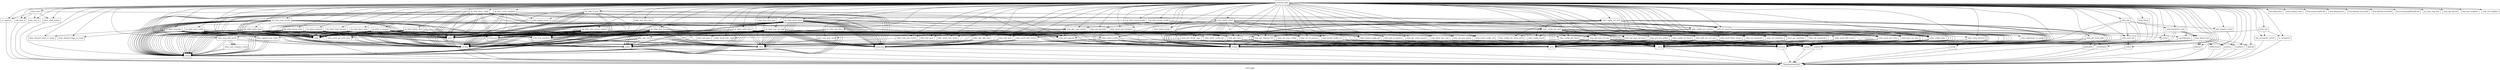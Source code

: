 digraph "Call graph" {
	label="Call graph";

	Node0x805649310 [shape=record,label="{external node}"];
	Node0x805649310 -> Node0x8056493a0;
	Node0x805649310 -> Node0x805649640;
	Node0x805649310 -> Node0x8056497c0;
	Node0x805649310 -> Node0x805649820;
	Node0x805649310 -> Node0x805649880;
	Node0x805649310 -> Node0x8056498e0;
	Node0x805649310 -> Node0x805649a60;
	Node0x805649310 -> Node0x805649940;
	Node0x805649310 -> Node0x8056499a0;
	Node0x805649310 -> Node0x8053341e0;
	Node0x805649310 -> Node0x805649a00;
	Node0x805649310 -> Node0x805334240;
	Node0x805649310 -> Node0x8053342a0;
	Node0x805649310 -> Node0x8053343c0;
	Node0x805649310 -> Node0x805334300;
	Node0x805649310 -> Node0x8056495e0;
	Node0x805649310 -> Node0x805334360;
	Node0x805649310 -> Node0x8056496a0;
	Node0x805649310 -> Node0x805649700;
	Node0x805649310 -> Node0x8056494c0;
	Node0x805649310 -> Node0x805649520;
	Node0x805649310 -> Node0x805649580;
	Node0x805649310 -> Node0x805334420;
	Node0x805649310 -> Node0x8053346c0;
	Node0x805649310 -> Node0x805334720;
	Node0x805649310 -> Node0x805334480;
	Node0x805649310 -> Node0x805334780;
	Node0x805649310 -> Node0x8053344e0;
	Node0x805649310 -> Node0x8053347e0;
	Node0x805649310 -> Node0x805334600;
	Node0x805649310 -> Node0x805334660;
	Node0x805649310 -> Node0x805334840;
	Node0x805649310 -> Node0x8053348a0;
	Node0x805649310 -> Node0x805334960;
	Node0x805649310 -> Node0x805334a20;
	Node0x805649310 -> Node0x805334b40;
	Node0x805649310 -> Node0x805334c60;
	Node0x805649310 -> Node0x805334cc0;
	Node0x805649310 -> Node0x805334d80;
	Node0x805649310 -> Node0x805334e40;
	Node0x805649310 -> Node0x805334ea0;
	Node0x805649310 -> Node0x805334f00;
	Node0x805649310 -> Node0x805335020;
	Node0x805649310 -> Node0x805335080;
	Node0x805649310 -> Node0x8053351a0;
	Node0x805649310 -> Node0x8053352c0;
	Node0x805649310 -> Node0x805335380;
	Node0x805649310 -> Node0x8053355c0;
	Node0x805649310 -> Node0x805335620;
	Node0x805649310 -> Node0x805335740;
	Node0x805649310 -> Node0x8053357a0;
	Node0x805649310 -> Node0x805335800;
	Node0x805649310 -> Node0x8053358c0;
	Node0x805649310 -> Node0x805335920;
	Node0x805649310 -> Node0x805335980;
	Node0x805649310 -> Node0x8053359e0;
	Node0x805649310 -> Node0x805335a40;
	Node0x805649310 -> Node0x805335aa0;
	Node0x805649310 -> Node0x805335b00;
	Node0x805649310 -> Node0x805335bc0;
	Node0x805649310 -> Node0x805335c20;
	Node0x805649310 -> Node0x805335c80;
	Node0x805649310 -> Node0x805335ce0;
	Node0x805649310 -> Node0x805335d40;
	Node0x805649310 -> Node0x805335da0;
	Node0x805649310 -> Node0x805649460;
	Node0x805649310 -> Node0x805335e00;
	Node0x805649310 -> Node0x805649400;
	Node0x805649310 -> Node0x805335ec0;
	Node0x805649310 -> Node0x805335f20;
	Node0x805649310 -> Node0x805335f80;
	Node0x805649310 -> Node0x805335fe0;
	Node0x805649310 -> Node0x805336040;
	Node0x805649310 -> Node0x805649ac0;
	Node0x805649310 -> Node0x8053360a0;
	Node0x805649310 -> Node0x805649b80;
	Node0x805649310 -> Node0x805649be0;
	Node0x805649310 -> Node0x805336100;
	Node0x805649310 -> Node0x805336160;
	Node0x805649310 -> Node0x8053361c0;
	Node0x805649310 -> Node0x805336220;
	Node0x805649310 -> Node0x805336280;
	Node0x805649310 -> Node0x805649c40;
	Node0x805649310 -> Node0x805334c00;
	Node0x805649310 -> Node0x805334ba0;
	Node0x805649310 -> Node0x805649d60;
	Node0x805649310 -> Node0x8053362e0;
	Node0x805649310 -> Node0x805649dc0;
	Node0x805649310 -> Node0x805649e20;
	Node0x805649310 -> Node0x805334d20;
	Node0x805649310 -> Node0x805334540;
	Node0x805649310 -> Node0x8053345a0;
	Node0x805649310 -> Node0x805335560;
	Node0x805649310 -> Node0x805335440;
	Node0x805649310 -> Node0x805649ca0;
	Node0x805649310 -> Node0x805334900;
	Node0x805649310 -> Node0x805334de0;
	Node0x805649310 -> Node0x805649e80;
	Node0x805649310 -> Node0x805649d00;
	Node0x805649310 -> Node0x805649ee0;
	Node0x805649310 -> Node0x805334f60;
	Node0x805649310 -> Node0x805649f40;
	Node0x805649310 -> Node0x805334fc0;
	Node0x805649310 -> Node0x8053364c0;
	Node0x805649310 -> Node0x805336520;
	Node0x805649310 -> Node0x805649fa0;
	Node0x805649310 -> Node0x8053350e0;
	Node0x805649310 -> Node0x805335140;
	Node0x805649310 -> Node0x805334000;
	Node0x805649310 -> Node0x805335200;
	Node0x805649310 -> Node0x805335260;
	Node0x805649310 -> Node0x805334ae0;
	Node0x805649310 -> Node0x805334060;
	Node0x805649310 -> Node0x805335320;
	Node0x805649310 -> Node0x805336580;
	Node0x805649310 -> Node0x8053365e0;
	Node0x805649310 -> Node0x8053340c0;
	Node0x805649310 -> Node0x8053354a0;
	Node0x805649310 -> Node0x805335500;
	Node0x805649310 -> Node0x805335680;
	Node0x805649310 -> Node0x8053356e0;
	Node0x805649310 -> Node0x805334120;
	Node0x805649310 -> Node0x805334180;
	Node0x805649310 -> Node0x805335860;
	Node0x8056493a0 [shape=record,label="{wlan_init}"];
	Node0x8056493a0 -> Node0x805649400;
	Node0x8056493a0 -> Node0x805649460;
	Node0x8056493a0 -> Node0x8056494c0;
	Node0x8056493a0 -> Node0x805649520;
	Node0x8056493a0 -> Node0x805649580;
	Node0x8056493a0 -> Node0x8056495e0;
	Node0x805649640 [shape=record,label="{wlan_fini}"];
	Node0x805649640 -> Node0x8056496a0;
	Node0x805649640 -> Node0x805649700;
	Node0x805649640 -> Node0x805649760;
	Node0x8056497c0 [shape=record,label="{wlan_dump}"];
	Node0x8056497c0 -> Node0x8056495e0;
	Node0x805649820 [shape=record,label="{wlan_start}"];
	Node0x805649820 -> Node0x805649880;
	Node0x805649820 -> Node0x8056498e0;
	Node0x805649820 -> Node0x805649940;
	Node0x805649820 -> Node0x8056499a0;
	Node0x805649820 -> Node0x805649a00;
	Node0x805649880 [shape=record,label="{or_register}"];
	Node0x805649880 -> Node0x805649340;
	Node0x8056498e0 [shape=record,label="{mib_first_if}"];
	Node0x8056498e0 -> Node0x805649340;
	Node0x805649a60 [shape=record,label="{llvm.dbg.value}"];
	Node0x805649940 [shape=record,label="{wlan_attach_newif}"];
	Node0x805649940 -> Node0x805649ac0;
	Node0x805649940 -> Node0x805649b20;
	Node0x805649940 -> Node0x805649b80;
	Node0x805649940 -> Node0x805649be0;
	Node0x805649940 -> Node0x805649c40;
	Node0x805649940 -> Node0x805649ca0;
	Node0x805649940 -> Node0x805649d00;
	Node0x805649940 -> Node0x805649d60;
	Node0x805649940 -> Node0x805649dc0;
	Node0x805649940 -> Node0x805649e20;
	Node0x805649940 -> Node0x805649e80;
	Node0x805649940 -> Node0x805649ee0;
	Node0x805649940 -> Node0x805649f40;
	Node0x805649940 -> Node0x805649fa0;
	Node0x805649940 -> Node0x805334000;
	Node0x805649940 -> Node0x805334060;
	Node0x805649940 -> Node0x8053340c0;
	Node0x805649940 -> Node0x8053340c0;
	Node0x805649940 -> Node0x8053340c0;
	Node0x805649940 -> Node0x8053340c0;
	Node0x805649940 -> Node0x8053340c0;
	Node0x805649940 -> Node0x805334120;
	Node0x805649940 -> Node0x805334180;
	Node0x805649940 -> Node0x805334180;
	Node0x8056499a0 [shape=record,label="{mib_next_if}"];
	Node0x8056499a0 -> Node0x805649340;
	Node0x8053341e0 [shape=record,label="{wlan_update_data}"];
	Node0x805649a00 [shape=record,label="{timer_start_repeat}"];
	Node0x805649a00 -> Node0x805649340;
	Node0x805649b20 [shape=record,label="{wlan_new_wif}"];
	Node0x805649b20 -> Node0x805334240;
	Node0x805649b20 -> Node0x8053342a0;
	Node0x805649b20 -> Node0x805334300;
	Node0x805649b20 -> Node0x805334240;
	Node0x805649b20 -> Node0x805334240;
	Node0x805649b20 -> Node0x8056495e0;
	Node0x805649b20 -> Node0x805334360;
	Node0x805334240 [shape=record,label="{strcmp}"];
	Node0x805334240 -> Node0x805649340;
	Node0x8053342a0 [shape=record,label="{malloc}"];
	Node0x8053342a0 -> Node0x805649340;
	Node0x8053343c0 [shape=record,label="{llvm.memset.p0i8.i64}"];
	Node0x805334300 [shape=record,label="{strlcpy}"];
	Node0x805334300 -> Node0x805649340;
	Node0x8056495e0 [shape=record,label="{syslog}"];
	Node0x8056495e0 -> Node0x805649340;
	Node0x805334360 [shape=record,label="{free}"];
	Node0x805334360 -> Node0x805649340;
	Node0x8056496a0 [shape=record,label="{mib_unregister_newif}"];
	Node0x8056496a0 -> Node0x805649340;
	Node0x805649700 [shape=record,label="{or_unregister}"];
	Node0x805649700 -> Node0x805649340;
	Node0x805649760 [shape=record,label="{wlan_free_interface}"];
	Node0x805649760 -> Node0x805334360;
	Node0x805649760 -> Node0x805334360;
	Node0x805649760 -> Node0x805334360;
	Node0x805649760 -> Node0x805334360;
	Node0x805649760 -> Node0x805334360;
	Node0x805649760 -> Node0x805334360;
	Node0x8056494c0 [shape=record,label="{mib_register_newif}"];
	Node0x8056494c0 -> Node0x805649340;
	Node0x805649520 [shape=record,label="{__error}"];
	Node0x805649520 -> Node0x805649340;
	Node0x805649580 [shape=record,label="{strerror}"];
	Node0x805649580 -> Node0x805649340;
	Node0x805334420 [shape=record,label="{op_wlan_iface}"];
	Node0x805334420 -> Node0x805334480;
	Node0x805334420 -> Node0x805649b80;
	Node0x805334420 -> Node0x805649760;
	Node0x805334420 -> Node0x805334480;
	Node0x805334420 -> Node0x805334240;
	Node0x805334420 -> Node0x805334240;
	Node0x805334420 -> Node0x8053344e0;
	Node0x805334420 -> Node0x8053344e0;
	Node0x805334420 -> Node0x8053344e0;
	Node0x805334420 -> Node0x8053344e0;
	Node0x805334420 -> Node0x805334240;
	Node0x805334420 -> Node0x805649b20;
	Node0x805334420 -> Node0x8053342a0;
	Node0x805334420 -> Node0x805334300;
	Node0x805334420 -> Node0x8053342a0;
	Node0x805334420 -> Node0x805334300;
	Node0x805334420 -> Node0x8053342a0;
	Node0x805334420 -> Node0x8053342a0;
	Node0x805334420 -> Node0x8053342a0;
	Node0x805334420 -> Node0x805334540;
	Node0x805334420 -> Node0x805649be0;
	Node0x805334420 -> Node0x8053345a0;
	Node0x805334420 -> Node0x805649760;
	Node0x805334420 -> Node0x805649be0;
	Node0x805334420 -> Node0x805334600;
	Node0x805334420 -> Node0x805334240;
	Node0x805334420 -> Node0x805334300;
	Node0x805334420 -> Node0x805334360;
	Node0x805334420 -> Node0x805334300;
	Node0x805334420 -> Node0x805334360;
	Node0x805334420 -> Node0x805334360;
	Node0x805334420 -> Node0x805334360;
	Node0x805334420 -> Node0x805334360;
	Node0x805334420 -> Node0x805649760;
	Node0x805334420 -> Node0x805649be0;
	Node0x805334420 -> Node0x805334360;
	Node0x805334420 -> Node0x805334600;
	Node0x805334420 -> Node0x805334660;
	Node0x805334420 -> Node0x805334660;
	Node0x805334420 -> Node0x8053342a0;
	Node0x805334420 -> Node0x805334660;
	Node0x805334420 -> Node0x805334660;
	Node0x805334420 -> Node0x805334600;
	Node0x805334d80 [shape=record,label="{op_wlan_scan_config}"];
	Node0x805334d80 -> Node0x805334480;
	Node0x805334d80 -> Node0x805649b80;
	Node0x805334d80 -> Node0x805649760;
	Node0x805334d80 -> Node0x805334480;
	Node0x805334d80 -> Node0x805334240;
	Node0x805334d80 -> Node0x805334240;
	Node0x805334d80 -> Node0x8053344e0;
	Node0x805334d80 -> Node0x8053344e0;
	Node0x805334d80 -> Node0x8053344e0;
	Node0x805334d80 -> Node0x8053344e0;
	Node0x805334d80 -> Node0x805334240;
	Node0x805334d80 -> Node0x805334240;
	Node0x805334d80 -> Node0x805334de0;
	Node0x805334d80 -> Node0x805334240;
	Node0x805334d80 -> Node0x805334600;
	Node0x8053346c0 [shape=record,label="{llvm.dbg.declare}"];
	Node0x805334720 [shape=record,label="{llvm.lifetime.start.p0i8}"];
	Node0x805334480 [shape=record,label="{time}"];
	Node0x805334480 -> Node0x805649340;
	Node0x805334780 [shape=record,label="{llvm.lifetime.end.p0i8}"];
	Node0x8053344e0 [shape=record,label="{strlen}"];
	Node0x8053344e0 -> Node0x805649340;
	Node0x8053347e0 [shape=record,label="{llvm.memcpy.p0i8.p0i8.i64}"];
	Node0x805334600 [shape=record,label="{abort}"];
	Node0x805334600 -> Node0x805649340;
	Node0x805334660 [shape=record,label="{string_get}"];
	Node0x805334660 -> Node0x805649340;
	Node0x805334840 [shape=record,label="{op_wlan_if_parent}"];
	Node0x805334840 -> Node0x805334480;
	Node0x805334840 -> Node0x805649b80;
	Node0x805334840 -> Node0x805649760;
	Node0x805334840 -> Node0x805334480;
	Node0x805334840 -> Node0x805334240;
	Node0x805334840 -> Node0x805334240;
	Node0x805334840 -> Node0x8053344e0;
	Node0x805334840 -> Node0x8053344e0;
	Node0x805334840 -> Node0x8053344e0;
	Node0x805334840 -> Node0x8053344e0;
	Node0x805334840 -> Node0x805334600;
	Node0x805334840 -> Node0x8053342a0;
	Node0x805334840 -> Node0x8053342a0;
	Node0x805334840 -> Node0x8053342a0;
	Node0x805334840 -> Node0x805334600;
	Node0x8053348a0 [shape=record,label="{op_wlan_iface_config}"];
	Node0x8053348a0 -> Node0x805334480;
	Node0x8053348a0 -> Node0x805649b80;
	Node0x8053348a0 -> Node0x805649760;
	Node0x8053348a0 -> Node0x805334480;
	Node0x8053348a0 -> Node0x805334240;
	Node0x8053348a0 -> Node0x805334240;
	Node0x8053348a0 -> Node0x8053344e0;
	Node0x8053348a0 -> Node0x8053344e0;
	Node0x8053348a0 -> Node0x8053344e0;
	Node0x8053348a0 -> Node0x8053344e0;
	Node0x8053348a0 -> Node0x805334240;
	Node0x8053348a0 -> Node0x805334600;
	Node0x8053348a0 -> Node0x8053342a0;
	Node0x8053348a0 -> Node0x805334300;
	Node0x8053348a0 -> Node0x805334240;
	Node0x8053348a0 -> Node0x805334360;
	Node0x8053348a0 -> Node0x805334600;
	Node0x8053348a0 -> Node0x805649ca0;
	Node0x8053348a0 -> Node0x805334660;
	Node0x8053348a0 -> Node0x805334660;
	Node0x8053348a0 -> Node0x805334660;
	Node0x8053348a0 -> Node0x805334900;
	Node0x8053348a0 -> Node0x805334360;
	Node0x805334960 [shape=record,label="{op_wlan_if_peer}"];
	Node0x805334960 -> Node0x805334480;
	Node0x805334960 -> Node0x805649b80;
	Node0x805334960 -> Node0x805649760;
	Node0x805334960 -> Node0x805334480;
	Node0x805334960 -> Node0x8053349c0;
	Node0x805334960 -> Node0x805334240;
	Node0x805334960 -> Node0x805334a20;
	Node0x805334960 -> Node0x805334240;
	Node0x805334960 -> Node0x805334a20;
	Node0x805334960 -> Node0x805334a80;
	Node0x805334960 -> Node0x805334240;
	Node0x805334960 -> Node0x805334a20;
	Node0x805334960 -> Node0x805334ae0;
	Node0x805334960 -> Node0x805334240;
	Node0x805334960 -> Node0x805334a20;
	Node0x805334960 -> Node0x805334ae0;
	Node0x805334960 -> Node0x805334600;
	Node0x805334960 -> Node0x805334660;
	Node0x805334960 -> Node0x8053342a0;
	Node0x805334960 -> Node0x8053342a0;
	Node0x805334960 -> Node0x805334600;
	Node0x8053349c0 [shape=record,label="{wlan_update_peers}"];
	Node0x8053349c0 -> Node0x805334480;
	Node0x8053349c0 -> Node0x805334360;
	Node0x8053349c0 -> Node0x805334060;
	Node0x8053349c0 -> Node0x805334480;
	Node0x805334a20 [shape=record,label="{memcmp}"];
	Node0x805334a20 -> Node0x805649340;
	Node0x805334a80 [shape=record,label="{wlan_append_mac_index}"];
	Node0x805334a80 -> Node0x8053344e0;
	Node0x805334a80 -> Node0x8053344e0;
	Node0x805334a80 -> Node0x8053344e0;
	Node0x805334b40 [shape=record,label="{op_wlan_channels}"];
	Node0x805334b40 -> Node0x805334480;
	Node0x805334b40 -> Node0x805649b80;
	Node0x805334b40 -> Node0x805649760;
	Node0x805334b40 -> Node0x805334480;
	Node0x805334b40 -> Node0x805334480;
	Node0x805334b40 -> Node0x805649d60;
	Node0x805334b40 -> Node0x805334480;
	Node0x805334b40 -> Node0x805334240;
	Node0x805334b40 -> Node0x805334240;
	Node0x805334b40 -> Node0x8053344e0;
	Node0x805334b40 -> Node0x8053344e0;
	Node0x805334b40 -> Node0x8053344e0;
	Node0x805334b40 -> Node0x8053344e0;
	Node0x805334b40 -> Node0x805334600;
	Node0x805334b40 -> Node0x805334ba0;
	Node0x805334b40 -> Node0x8053342a0;
	Node0x805334b40 -> Node0x805334c00;
	Node0x805334b40 -> Node0x8053342a0;
	Node0x805334c60 [shape=record,label="{op_wlan_roam_params}"];
	Node0x805334c60 -> Node0x805334480;
	Node0x805334c60 -> Node0x805649b80;
	Node0x805334c60 -> Node0x805649760;
	Node0x805334c60 -> Node0x805334480;
	Node0x805334c60 -> Node0x805334480;
	Node0x805334c60 -> Node0x805649dc0;
	Node0x805334c60 -> Node0x805334480;
	Node0x805334c60 -> Node0x805334240;
	Node0x805334c60 -> Node0x805334240;
	Node0x805334c60 -> Node0x8053344e0;
	Node0x805334c60 -> Node0x8053344e0;
	Node0x805334c60 -> Node0x8053344e0;
	Node0x805334c60 -> Node0x8053344e0;
	Node0x805334c60 -> Node0x805334600;
	Node0x805334c60 -> Node0x805334600;
	Node0x805334cc0 [shape=record,label="{op_wlan_tx_params}"];
	Node0x805334cc0 -> Node0x805334480;
	Node0x805334cc0 -> Node0x805649b80;
	Node0x805334cc0 -> Node0x805649760;
	Node0x805334cc0 -> Node0x805334480;
	Node0x805334cc0 -> Node0x805334480;
	Node0x805334cc0 -> Node0x805649e20;
	Node0x805334cc0 -> Node0x805334480;
	Node0x805334cc0 -> Node0x805334240;
	Node0x805334cc0 -> Node0x805334240;
	Node0x805334cc0 -> Node0x8053344e0;
	Node0x805334cc0 -> Node0x8053344e0;
	Node0x805334cc0 -> Node0x8053344e0;
	Node0x805334cc0 -> Node0x8053344e0;
	Node0x805334cc0 -> Node0x805334240;
	Node0x805334cc0 -> Node0x805334600;
	Node0x805334cc0 -> Node0x805334d20;
	Node0x805334cc0 -> Node0x805334240;
	Node0x805334cc0 -> Node0x805334600;
	Node0x805334cc0 -> Node0x805334d20;
	Node0x805334cc0 -> Node0x805334600;
	Node0x805334cc0 -> Node0x805334600;
	Node0x805334e40 [shape=record,label="{op_wlan_scan_results}"];
	Node0x805334e40 -> Node0x805334480;
	Node0x805334e40 -> Node0x805649b80;
	Node0x805334e40 -> Node0x805649760;
	Node0x805334e40 -> Node0x805334480;
	Node0x805334e40 -> Node0x805334480;
	Node0x805334e40 -> Node0x805334360;
	Node0x805334e40 -> Node0x805649e80;
	Node0x805334e40 -> Node0x805334480;
	Node0x805334e40 -> Node0x805334240;
	Node0x805334e40 -> Node0x8053344e0;
	Node0x805334e40 -> Node0x8053344e0;
	Node0x805334e40 -> Node0x805334240;
	Node0x805334e40 -> Node0x805334a20;
	Node0x805334e40 -> Node0x805334240;
	Node0x805334e40 -> Node0x8053344e0;
	Node0x805334e40 -> Node0x8053344e0;
	Node0x805334e40 -> Node0x805334240;
	Node0x805334e40 -> Node0x805334a20;
	Node0x805334e40 -> Node0x8053344e0;
	Node0x805334e40 -> Node0x8053344e0;
	Node0x805334e40 -> Node0x8053344e0;
	Node0x805334e40 -> Node0x8053344e0;
	Node0x805334e40 -> Node0x8053344e0;
	Node0x805334e40 -> Node0x8053344e0;
	Node0x805334e40 -> Node0x8053344e0;
	Node0x805334e40 -> Node0x8053344e0;
	Node0x805334e40 -> Node0x805334600;
	Node0x805334e40 -> Node0x805334660;
	Node0x805334e40 -> Node0x805334660;
	Node0x805334e40 -> Node0x8053342a0;
	Node0x805334e40 -> Node0x805334600;
	Node0x805334ea0 [shape=record,label="{op_wlan_iface_stats}"];
	Node0x805334ea0 -> Node0x805334480;
	Node0x805334ea0 -> Node0x805649b80;
	Node0x805334ea0 -> Node0x805649760;
	Node0x805334ea0 -> Node0x805334480;
	Node0x805334ea0 -> Node0x805334240;
	Node0x805334ea0 -> Node0x805334240;
	Node0x805334ea0 -> Node0x8053344e0;
	Node0x805334ea0 -> Node0x8053344e0;
	Node0x805334ea0 -> Node0x8053344e0;
	Node0x805334ea0 -> Node0x8053344e0;
	Node0x805334ea0 -> Node0x805334600;
	Node0x805334ea0 -> Node0x805649d00;
	Node0x805334ea0 -> Node0x805334600;
	Node0x805334f00 [shape=record,label="{op_wlan_wep_iface}"];
	Node0x805334f00 -> Node0x805334480;
	Node0x805334f00 -> Node0x805649b80;
	Node0x805334f00 -> Node0x805649760;
	Node0x805334f00 -> Node0x805334480;
	Node0x805334f00 -> Node0x805334240;
	Node0x805334f00 -> Node0x805334240;
	Node0x805334f00 -> Node0x8053344e0;
	Node0x805334f00 -> Node0x8053344e0;
	Node0x805334f00 -> Node0x8053344e0;
	Node0x805334f00 -> Node0x8053344e0;
	Node0x805334f00 -> Node0x805334240;
	Node0x805334f00 -> Node0x805334f60;
	Node0x805334f00 -> Node0x805334fc0;
	Node0x805334f00 -> Node0x805334600;
	Node0x805334f00 -> Node0x805334240;
	Node0x805334f00 -> Node0x805334f60;
	Node0x805334f00 -> Node0x805334fc0;
	Node0x805334f00 -> Node0x805334600;
	Node0x805334f00 -> Node0x805334600;
	Node0x805334f00 -> Node0x805649ee0;
	Node0x805334f00 -> Node0x805649f40;
	Node0x805334f00 -> Node0x805334600;
	Node0x805335020 [shape=record,label="{op_wlan_wep_key}"];
	Node0x805335080 [shape=record,label="{op_wlan_mac_access_control}"];
	Node0x805335080 -> Node0x805334480;
	Node0x805335080 -> Node0x805649b80;
	Node0x805335080 -> Node0x805649760;
	Node0x805335080 -> Node0x805334480;
	Node0x805335080 -> Node0x805334240;
	Node0x805335080 -> Node0x805334240;
	Node0x805335080 -> Node0x8053344e0;
	Node0x805335080 -> Node0x8053344e0;
	Node0x805335080 -> Node0x8053344e0;
	Node0x805335080 -> Node0x8053344e0;
	Node0x805335080 -> Node0x805334240;
	Node0x805335080 -> Node0x805334600;
	Node0x805335080 -> Node0x805334240;
	Node0x805335080 -> Node0x8053350e0;
	Node0x805335080 -> Node0x805335140;
	Node0x805335080 -> Node0x805334600;
	Node0x805335080 -> Node0x805334240;
	Node0x805335080 -> Node0x805334600;
	Node0x805335080 -> Node0x805649fa0;
	Node0x805335080 -> Node0x805334600;
	Node0x8053351a0 [shape=record,label="{op_wlan_mac_acl_mac}"];
	Node0x8053351a0 -> Node0x805334480;
	Node0x8053351a0 -> Node0x805649b80;
	Node0x8053351a0 -> Node0x805649760;
	Node0x8053351a0 -> Node0x805334480;
	Node0x8053351a0 -> Node0x805334480;
	Node0x8053351a0 -> Node0x805334360;
	Node0x8053351a0 -> Node0x805334000;
	Node0x8053351a0 -> Node0x805334480;
	Node0x8053351a0 -> Node0x805334240;
	Node0x8053351a0 -> Node0x805334a20;
	Node0x8053351a0 -> Node0x805334240;
	Node0x8053351a0 -> Node0x805334a20;
	Node0x8053351a0 -> Node0x805334a80;
	Node0x8053351a0 -> Node0x805334240;
	Node0x8053351a0 -> Node0x805334a20;
	Node0x8053351a0 -> Node0x8053342a0;
	Node0x8053351a0 -> Node0x805334a20;
	Node0x8053351a0 -> Node0x805334a20;
	Node0x8053351a0 -> Node0x805334a20;
	Node0x8053351a0 -> Node0x805334360;
	Node0x8053351a0 -> Node0x805335200;
	Node0x8053351a0 -> Node0x805335260;
	Node0x8053351a0 -> Node0x805334360;
	Node0x8053351a0 -> Node0x805334600;
	Node0x8053351a0 -> Node0x805334240;
	Node0x8053351a0 -> Node0x805334a20;
	Node0x8053351a0 -> Node0x805335260;
	Node0x8053351a0 -> Node0x805334360;
	Node0x8053351a0 -> Node0x805334240;
	Node0x8053351a0 -> Node0x805334a20;
	Node0x8053351a0 -> Node0x805335260;
	Node0x8053351a0 -> Node0x805334360;
	Node0x8053351a0 -> Node0x805334600;
	Node0x8053351a0 -> Node0x805334660;
	Node0x8053351a0 -> Node0x805334600;
	Node0x8053352c0 [shape=record,label="{op_wlan_mesh_config}"];
	Node0x8053352c0 -> Node0x805334600;
	Node0x8053352c0 -> Node0x805335320;
	Node0x8053352c0 -> Node0x805334600;
	Node0x8053352c0 -> Node0x805335320;
	Node0x8053352c0 -> Node0x805335320;
	Node0x8053352c0 -> Node0x805334600;
	Node0x805335380 [shape=record,label="{op_wlan_mesh_iface}"];
	Node0x805335380 -> Node0x805334480;
	Node0x805335380 -> Node0x805649b80;
	Node0x805335380 -> Node0x805649760;
	Node0x805335380 -> Node0x805334480;
	Node0x805335380 -> Node0x805334240;
	Node0x805335380 -> Node0x8053353e0;
	Node0x805335380 -> Node0x8053344e0;
	Node0x805335380 -> Node0x8053344e0;
	Node0x805335380 -> Node0x8053344e0;
	Node0x805335380 -> Node0x8053344e0;
	Node0x805335380 -> Node0x805334240;
	Node0x805335380 -> Node0x8053342a0;
	Node0x805335380 -> Node0x805334300;
	Node0x805335380 -> Node0x8053344e0;
	Node0x805335380 -> Node0x805334600;
	Node0x805335380 -> Node0x805335440;
	Node0x805335380 -> Node0x8053354a0;
	Node0x805335380 -> Node0x805334240;
	Node0x805335380 -> Node0x805335500;
	Node0x805335380 -> Node0x805334360;
	Node0x805335380 -> Node0x805334240;
	Node0x805335380 -> Node0x805334300;
	Node0x805335380 -> Node0x805334360;
	Node0x805335380 -> Node0x805334600;
	Node0x805335380 -> Node0x8053344e0;
	Node0x805335380 -> Node0x805335440;
	Node0x805335380 -> Node0x8053354a0;
	Node0x805335380 -> Node0x805334600;
	Node0x805335380 -> Node0x805335560;
	Node0x805335380 -> Node0x8053340c0;
	Node0x805335380 -> Node0x805334660;
	Node0x805335380 -> Node0x805334600;
	Node0x8053353e0 [shape=record,label="{wlan_mesh_get_next_iface}"];
	Node0x8053353e0 -> Node0x805334240;
	Node0x8053355c0 [shape=record,label="{op_wlan_mesh_neighbor}"];
	Node0x8053355c0 -> Node0x805334480;
	Node0x8053355c0 -> Node0x805649b80;
	Node0x8053355c0 -> Node0x805649760;
	Node0x8053355c0 -> Node0x805334480;
	Node0x8053355c0 -> Node0x8053349c0;
	Node0x8053355c0 -> Node0x805334240;
	Node0x8053355c0 -> Node0x805334a20;
	Node0x8053355c0 -> Node0x805334240;
	Node0x8053355c0 -> Node0x805334a20;
	Node0x8053355c0 -> Node0x805334a80;
	Node0x8053355c0 -> Node0x805334600;
	Node0x8053355c0 -> Node0x805334660;
	Node0x8053355c0 -> Node0x8053342a0;
	Node0x8053355c0 -> Node0x805334600;
	Node0x805335620 [shape=record,label="{op_wlan_mesh_route}"];
	Node0x805335620 -> Node0x805334480;
	Node0x805335620 -> Node0x805649b80;
	Node0x805335620 -> Node0x805649760;
	Node0x805335620 -> Node0x805334480;
	Node0x805335620 -> Node0x805334480;
	Node0x805335620 -> Node0x805334360;
	Node0x805335620 -> Node0x805334120;
	Node0x805335620 -> Node0x805334480;
	Node0x805335620 -> Node0x805334240;
	Node0x805335620 -> Node0x805334a20;
	Node0x805335620 -> Node0x805334240;
	Node0x805335620 -> Node0x805334a20;
	Node0x805335620 -> Node0x805334a80;
	Node0x805335620 -> Node0x805334240;
	Node0x805335620 -> Node0x805334a20;
	Node0x805335620 -> Node0x805334240;
	Node0x805335620 -> Node0x8053342a0;
	Node0x805335620 -> Node0x805334a20;
	Node0x805335620 -> Node0x805334a20;
	Node0x805335620 -> Node0x805334a20;
	Node0x805335620 -> Node0x805334360;
	Node0x805335620 -> Node0x805335680;
	Node0x805335620 -> Node0x8053356e0;
	Node0x805335620 -> Node0x805334360;
	Node0x805335620 -> Node0x805334240;
	Node0x805335620 -> Node0x805334a20;
	Node0x805335620 -> Node0x8053356e0;
	Node0x805335620 -> Node0x805334360;
	Node0x805335620 -> Node0x805334240;
	Node0x805335620 -> Node0x805334a20;
	Node0x805335620 -> Node0x8053356e0;
	Node0x805335620 -> Node0x805334360;
	Node0x805335620 -> Node0x805334600;
	Node0x805335620 -> Node0x805334660;
	Node0x805335620 -> Node0x805334660;
	Node0x805335620 -> Node0x8053342a0;
	Node0x805335740 [shape=record,label="{op_wlan_mesh_stats}"];
	Node0x805335740 -> Node0x805334480;
	Node0x805335740 -> Node0x805649b80;
	Node0x805335740 -> Node0x805649760;
	Node0x805335740 -> Node0x805334480;
	Node0x805335740 -> Node0x805334240;
	Node0x805335740 -> Node0x8053353e0;
	Node0x805335740 -> Node0x8053344e0;
	Node0x805335740 -> Node0x8053344e0;
	Node0x805335740 -> Node0x8053344e0;
	Node0x805335740 -> Node0x8053344e0;
	Node0x805335740 -> Node0x805334600;
	Node0x805335740 -> Node0x805649d00;
	Node0x805335740 -> Node0x805334600;
	Node0x8053357a0 [shape=record,label="{op_wlan_hwmp_config}"];
	Node0x8053357a0 -> Node0x805334600;
	Node0x8053357a0 -> Node0x805335320;
	Node0x8053357a0 -> Node0x805334600;
	Node0x8053357a0 -> Node0x805335320;
	Node0x8053357a0 -> Node0x805335320;
	Node0x8053357a0 -> Node0x805334600;
	Node0x805335800 [shape=record,label="{op_wlan_hwmp_iface}"];
	Node0x805335800 -> Node0x805334480;
	Node0x805335800 -> Node0x805649b80;
	Node0x805335800 -> Node0x805649760;
	Node0x805335800 -> Node0x805334480;
	Node0x805335800 -> Node0x805334240;
	Node0x805335800 -> Node0x8053353e0;
	Node0x805335800 -> Node0x8053344e0;
	Node0x805335800 -> Node0x8053344e0;
	Node0x805335800 -> Node0x8053344e0;
	Node0x805335800 -> Node0x8053344e0;
	Node0x805335800 -> Node0x805334240;
	Node0x805335800 -> Node0x805334600;
	Node0x805335800 -> Node0x805335860;
	Node0x805335800 -> Node0x805334240;
	Node0x805335800 -> Node0x805334600;
	Node0x805335800 -> Node0x805335860;
	Node0x805335800 -> Node0x805334600;
	Node0x805335800 -> Node0x805334180;
	Node0x805335800 -> Node0x805334600;
	Node0x8053358c0 [shape=record,label="{op_wlan_hwmp_stats}"];
	Node0x8053358c0 -> Node0x805334480;
	Node0x8053358c0 -> Node0x805649b80;
	Node0x8053358c0 -> Node0x805649760;
	Node0x8053358c0 -> Node0x805334480;
	Node0x8053358c0 -> Node0x805334240;
	Node0x8053358c0 -> Node0x8053353e0;
	Node0x8053358c0 -> Node0x8053344e0;
	Node0x8053358c0 -> Node0x8053344e0;
	Node0x8053358c0 -> Node0x8053344e0;
	Node0x8053358c0 -> Node0x8053344e0;
	Node0x8053358c0 -> Node0x805334600;
	Node0x8053358c0 -> Node0x805649d00;
	Node0x8053358c0 -> Node0x805334600;
	Node0x805335920 [shape=record,label="{wlan_new_peer}"];
	Node0x805335920 -> Node0x8053342a0;
	Node0x805335980 [shape=record,label="{wlan_free_peer}"];
	Node0x805335980 -> Node0x805334360;
	Node0x8053359e0 [shape=record,label="{wlan_add_peer}"];
	Node0x8053359e0 -> Node0x805334a20;
	Node0x8053359e0 -> Node0x805334a20;
	Node0x8053359e0 -> Node0x805334a20;
	Node0x8053359e0 -> Node0x805334a20;
	Node0x805335a40 [shape=record,label="{wlan_scan_new_result}"];
	Node0x805335a40 -> Node0x8053342a0;
	Node0x805335a40 -> Node0x805334300;
	Node0x805335aa0 [shape=record,label="{wlan_scan_free_result}"];
	Node0x805335aa0 -> Node0x805334360;
	Node0x805335b00 [shape=record,label="{wlan_scan_add_result}"];
	Node0x805335b00 -> Node0x8053344e0;
	Node0x805335b00 -> Node0x8053344e0;
	Node0x805335b00 -> Node0x805334240;
	Node0x805335b00 -> Node0x805334a20;
	Node0x805335b00 -> Node0x805335b60;
	Node0x805335b00 -> Node0x805335b60;
	Node0x805335b00 -> Node0x805335b60;
	Node0x805335b60 [shape=record,label="{wlan_scan_compare_result}"];
	Node0x805335b60 -> Node0x8053344e0;
	Node0x805335b60 -> Node0x8053344e0;
	Node0x805335bc0 [shape=record,label="{wlan_mac_new_mac}"];
	Node0x805335bc0 -> Node0x8053342a0;
	Node0x805335c20 [shape=record,label="{wlan_mac_free_mac}"];
	Node0x805335c20 -> Node0x805334360;
	Node0x805335c80 [shape=record,label="{wlan_mac_add_mac}"];
	Node0x805335c80 -> Node0x805334a20;
	Node0x805335c80 -> Node0x805334a20;
	Node0x805335c80 -> Node0x805334a20;
	Node0x805335c80 -> Node0x805334a20;
	Node0x805335ce0 [shape=record,label="{wlan_mesh_new_route}"];
	Node0x805335ce0 -> Node0x8053342a0;
	Node0x805335d40 [shape=record,label="{wlan_mesh_free_route}"];
	Node0x805335d40 -> Node0x805334360;
	Node0x805335da0 [shape=record,label="{wlan_mesh_add_rtentry}"];
	Node0x805335da0 -> Node0x805334a20;
	Node0x805335da0 -> Node0x805334a20;
	Node0x805335da0 -> Node0x805334a20;
	Node0x805335da0 -> Node0x805334a20;
	Node0x805649460 [shape=record,label="{wlan_ioctl_init}"];
	Node0x805649460 -> Node0x805335e00;
	Node0x805649460 -> Node0x805649520;
	Node0x805649460 -> Node0x805649580;
	Node0x805649460 -> Node0x8056495e0;
	Node0x805335e00 [shape=record,label="{socket}"];
	Node0x805335e00 -> Node0x805649340;
	Node0x805649400 [shape=record,label="{wlan_kmodules_load}"];
	Node0x805649400 -> Node0x805335e60;
	Node0x805649400 -> Node0x805335e60;
	Node0x805649400 -> Node0x8056495e0;
	Node0x805649400 -> Node0x805335e60;
	Node0x805649400 -> Node0x8056495e0;
	Node0x805335e60 [shape=record,label="{wlan_kmod_load}"];
	Node0x805335e60 -> Node0x805335ec0;
	Node0x805335e60 -> Node0x805335f20;
	Node0x805335e60 -> Node0x805335f80;
	Node0x805335e60 -> Node0x805334240;
	Node0x805335e60 -> Node0x805335fe0;
	Node0x805335e60 -> Node0x805335ec0;
	Node0x805335e60 -> Node0x805336040;
	Node0x805335e60 -> Node0x805649520;
	Node0x805335e60 -> Node0x805649580;
	Node0x805335e60 -> Node0x8056495e0;
	Node0x805335ec0 [shape=record,label="{kldnext}"];
	Node0x805335ec0 -> Node0x805649340;
	Node0x805335f20 [shape=record,label="{kldfirstmod}"];
	Node0x805335f20 -> Node0x805649340;
	Node0x805335f80 [shape=record,label="{modstat}"];
	Node0x805335f80 -> Node0x805649340;
	Node0x805335fe0 [shape=record,label="{modfnext}"];
	Node0x805335fe0 -> Node0x805649340;
	Node0x805336040 [shape=record,label="{kldload}"];
	Node0x805336040 -> Node0x805649340;
	Node0x805649ac0 [shape=record,label="{wlan_check_media}"];
	Node0x805649ac0 -> Node0x805334300;
	Node0x805649ac0 -> Node0x8053360a0;
	Node0x8053360a0 [shape=record,label="{ioctl}"];
	Node0x8053360a0 -> Node0x805649340;
	Node0x805649b80 [shape=record,label="{wlan_get_opmode}"];
	Node0x805649b80 -> Node0x805334300;
	Node0x805649b80 -> Node0x8053360a0;
	Node0x805649b80 -> Node0x805649520;
	Node0x805649be0 [shape=record,label="{wlan_config_state}"];
	Node0x805649be0 -> Node0x805336100;
	Node0x805649be0 -> Node0x8053360a0;
	Node0x805649be0 -> Node0x805649520;
	Node0x805649be0 -> Node0x805649580;
	Node0x805649be0 -> Node0x8056495e0;
	Node0x805649be0 -> Node0x8053360a0;
	Node0x805649be0 -> Node0x805649520;
	Node0x805649be0 -> Node0x805649580;
	Node0x805649be0 -> Node0x8056495e0;
	Node0x805336100 [shape=record,label="{strcpy}"];
	Node0x805336100 -> Node0x805649340;
	Node0x805336160 [shape=record,label="{wlan_get_local_addr}"];
	Node0x805336160 -> Node0x8053361c0;
	Node0x805336160 -> Node0x805649520;
	Node0x805336160 -> Node0x805649580;
	Node0x805336160 -> Node0x8056495e0;
	Node0x805336160 -> Node0x805334240;
	Node0x805336160 -> Node0x805336220;
	Node0x8053361c0 [shape=record,label="{getifaddrs}"];
	Node0x8053361c0 -> Node0x805649340;
	Node0x805336220 [shape=record,label="{freeifaddrs}"];
	Node0x805336220 -> Node0x805649340;
	Node0x805336280 [shape=record,label="{wlan_get_parent}"];
	Node0x805649c40 [shape=record,label="{wlan_get_driver_caps}"];
	Node0x805649c40 -> Node0x805334300;
	Node0x805649c40 -> Node0x8053360a0;
	Node0x805649c40 -> Node0x805649520;
	Node0x805649c40 -> Node0x805649580;
	Node0x805649c40 -> Node0x8056495e0;
	Node0x805649c40 -> Node0x8053342a0;
	Node0x805334c00 [shape=record,label="{wlan_channel_state_to_snmp}"];
	Node0x805334ba0 [shape=record,label="{wlan_channel_flags_to_snmp}"];
	Node0x805649d60 [shape=record,label="{wlan_get_channel_list}"];
	Node0x805649d60 -> Node0x8053342a0;
	Node0x805649d60 -> Node0x805334300;
	Node0x805649d60 -> Node0x8053360a0;
	Node0x805649d60 -> Node0x805649520;
	Node0x805649d60 -> Node0x805649580;
	Node0x805649d60 -> Node0x8056495e0;
	Node0x805649d60 -> Node0x805334300;
	Node0x805649d60 -> Node0x8053360a0;
	Node0x805649d60 -> Node0x805649520;
	Node0x805649d60 -> Node0x805649580;
	Node0x805649d60 -> Node0x8056495e0;
	Node0x805649d60 -> Node0x8053362e0;
	Node0x805649d60 -> Node0x805334360;
	Node0x805649d60 -> Node0x805334360;
	Node0x8053362e0 [shape=record,label="{reallocf}"];
	Node0x8053362e0 -> Node0x805649340;
	Node0x805649dc0 [shape=record,label="{wlan_get_roam_params}"];
	Node0x805649dc0 -> Node0x805334300;
	Node0x805649dc0 -> Node0x8053360a0;
	Node0x805649dc0 -> Node0x805649520;
	Node0x805649dc0 -> Node0x805649580;
	Node0x805649dc0 -> Node0x8056495e0;
	Node0x805649e20 [shape=record,label="{wlan_get_tx_params}"];
	Node0x805649e20 -> Node0x805334300;
	Node0x805649e20 -> Node0x8053360a0;
	Node0x805649e20 -> Node0x805649520;
	Node0x805649e20 -> Node0x805649580;
	Node0x805649e20 -> Node0x8056495e0;
	Node0x805334d20 [shape=record,label="{wlan_set_tx_params}"];
	Node0x805334d20 -> Node0x805334300;
	Node0x805334d20 -> Node0x8053360a0;
	Node0x805334d20 -> Node0x805649520;
	Node0x805334d20 -> Node0x805649580;
	Node0x805334d20 -> Node0x8056495e0;
	Node0x805334540 [shape=record,label="{wlan_clone_create}"];
	Node0x805334540 -> Node0x805334a20;
	Node0x805334540 -> Node0x805334300;
	Node0x805334540 -> Node0x805334a20;
	Node0x805334540 -> Node0x805334300;
	Node0x805334540 -> Node0x8053360a0;
	Node0x805334540 -> Node0x805649520;
	Node0x805334540 -> Node0x805649580;
	Node0x805334540 -> Node0x8056495e0;
	Node0x8053345a0 [shape=record,label="{wlan_clone_destroy}"];
	Node0x8053345a0 -> Node0x805336100;
	Node0x8053345a0 -> Node0x8053360a0;
	Node0x8053345a0 -> Node0x805649520;
	Node0x8053345a0 -> Node0x805649580;
	Node0x8053345a0 -> Node0x8056495e0;
	Node0x805335560 [shape=record,label="{wlan_config_get_dssid}"];
	Node0x805335560 -> Node0x805334300;
	Node0x805335560 -> Node0x8053360a0;
	Node0x805335560 -> Node0x805649520;
	Node0x805335560 -> Node0x805649580;
	Node0x805335560 -> Node0x8056495e0;
	Node0x805335440 [shape=record,label="{wlan_config_set_dssid}"];
	Node0x805335440 -> Node0x805334300;
	Node0x805335440 -> Node0x8053360a0;
	Node0x805335440 -> Node0x805649520;
	Node0x805335440 -> Node0x805649580;
	Node0x805335440 -> Node0x8056495e0;
	Node0x805649ca0 [shape=record,label="{wlan_config_get_ioctl}"];
	Node0x805649ca0 -> Node0x805334300;
	Node0x805649ca0 -> Node0x8053360a0;
	Node0x805649ca0 -> Node0x805649520;
	Node0x805649ca0 -> Node0x805649580;
	Node0x805649ca0 -> Node0x8056495e0;
	Node0x805649ca0 -> Node0x805336340;
	Node0x805649ca0 -> Node0x805335560;
	Node0x805649ca0 -> Node0x805649d60;
	Node0x805649ca0 -> Node0x805334300;
	Node0x805649ca0 -> Node0x8053360a0;
	Node0x805649ca0 -> Node0x805649520;
	Node0x805649ca0 -> Node0x805649580;
	Node0x805649ca0 -> Node0x8056495e0;
	Node0x805649ca0 -> Node0x805334300;
	Node0x805649ca0 -> Node0x8053360a0;
	Node0x805649ca0 -> Node0x805649520;
	Node0x805649ca0 -> Node0x805649580;
	Node0x805649ca0 -> Node0x8056495e0;
	Node0x805649ca0 -> Node0x8053363a0;
	Node0x805649ca0 -> Node0x805334300;
	Node0x805649ca0 -> Node0x8053360a0;
	Node0x805649ca0 -> Node0x805649520;
	Node0x805649ca0 -> Node0x805649580;
	Node0x805649ca0 -> Node0x8056495e0;
	Node0x805649ca0 -> Node0x805336400;
	Node0x805336340 [shape=record,label="{wlan_regdomain_to_snmp}"];
	Node0x805336340 -> Node0x8056495e0;
	Node0x8053363a0 [shape=record,label="{wlan_config_check}"];
	Node0x805336400 [shape=record,label="{wlan_config_set_snmp_intval}"];
	Node0x805334900 [shape=record,label="{wlan_config_set_ioctl}"];
	Node0x805334900 -> Node0x805336460;
	Node0x805334900 -> Node0x805336460;
	Node0x805334900 -> Node0x805335440;
	Node0x805334900 -> Node0x805649d60;
	Node0x805334900 -> Node0x805334300;
	Node0x805334900 -> Node0x8053360a0;
	Node0x805334900 -> Node0x805649520;
	Node0x805334900 -> Node0x805649580;
	Node0x805334900 -> Node0x8056495e0;
	Node0x805334900 -> Node0x805334300;
	Node0x805334900 -> Node0x8053360a0;
	Node0x805334900 -> Node0x805649520;
	Node0x805334900 -> Node0x805649580;
	Node0x805334900 -> Node0x8056495e0;
	Node0x805334900 -> Node0x8053363a0;
	Node0x805334900 -> Node0x805334300;
	Node0x805334900 -> Node0x8053360a0;
	Node0x805334900 -> Node0x805649520;
	Node0x805334900 -> Node0x805649580;
	Node0x805334900 -> Node0x8056495e0;
	Node0x805334900 -> Node0x805336400;
	Node0x805336460 [shape=record,label="{wlan_config_set_country}"];
	Node0x805336460 -> Node0x805649d60;
	Node0x805336460 -> Node0x8056495e0;
	Node0x805336460 -> Node0x805334300;
	Node0x805336460 -> Node0x8053360a0;
	Node0x805336460 -> Node0x805649520;
	Node0x805336460 -> Node0x805649580;
	Node0x805336460 -> Node0x8056495e0;
	Node0x805336460 -> Node0x8053342a0;
	Node0x805336460 -> Node0x8056495e0;
	Node0x805336460 -> Node0x805649be0;
	Node0x805336460 -> Node0x805334300;
	Node0x805336460 -> Node0x8053360a0;
	Node0x805336460 -> Node0x805649520;
	Node0x805336460 -> Node0x805649580;
	Node0x805336460 -> Node0x8056495e0;
	Node0x805336460 -> Node0x805334360;
	Node0x805336460 -> Node0x805649be0;
	Node0x805336460 -> Node0x805336340;
	Node0x805336460 -> Node0x805334360;
	Node0x805334de0 [shape=record,label="{wlan_set_scan_config}"];
	Node0x805334de0 -> Node0x805334300;
	Node0x805334de0 -> Node0x8053360a0;
	Node0x805334de0 -> Node0x805649520;
	Node0x805334de0 -> Node0x805649580;
	Node0x805334de0 -> Node0x8056495e0;
	Node0x805649e80 [shape=record,label="{wlan_get_scan_results}"];
	Node0x805649e80 -> Node0x805334300;
	Node0x805649e80 -> Node0x8053360a0;
	Node0x805649e80 -> Node0x805649520;
	Node0x805649e80 -> Node0x805649580;
	Node0x805649e80 -> Node0x8056495e0;
	Node0x805649e80 -> Node0x805335a40;
	Node0x805649e80 -> Node0x805335b00;
	Node0x805649e80 -> Node0x805335aa0;
	Node0x805649d00 [shape=record,label="{wlan_get_stats}"];
	Node0x805649d00 -> Node0x805334300;
	Node0x805649d00 -> Node0x8053360a0;
	Node0x805649d00 -> Node0x805649520;
	Node0x805649d00 -> Node0x805649580;
	Node0x805649d00 -> Node0x8056495e0;
	Node0x805649ee0 [shape=record,label="{wlan_get_wepmode}"];
	Node0x805649ee0 -> Node0x805334300;
	Node0x805649ee0 -> Node0x8053360a0;
	Node0x805649ee0 -> Node0x805649520;
	Node0x805649ee0 -> Node0x805649580;
	Node0x805649ee0 -> Node0x8056495e0;
	Node0x805334f60 [shape=record,label="{wlan_set_wepmode}"];
	Node0x805334f60 -> Node0x805334300;
	Node0x805334f60 -> Node0x8053360a0;
	Node0x805334f60 -> Node0x805649520;
	Node0x805334f60 -> Node0x805649580;
	Node0x805334f60 -> Node0x8056495e0;
	Node0x805649f40 [shape=record,label="{wlan_get_weptxkey}"];
	Node0x805649f40 -> Node0x805334300;
	Node0x805649f40 -> Node0x8053360a0;
	Node0x805649f40 -> Node0x805649520;
	Node0x805649f40 -> Node0x805649580;
	Node0x805649f40 -> Node0x8056495e0;
	Node0x805334fc0 [shape=record,label="{wlan_set_weptxkey}"];
	Node0x805334fc0 -> Node0x805334300;
	Node0x805334fc0 -> Node0x8053360a0;
	Node0x805334fc0 -> Node0x805649520;
	Node0x805334fc0 -> Node0x805649580;
	Node0x805334fc0 -> Node0x8056495e0;
	Node0x8053364c0 [shape=record,label="{wlan_get_wepkeys}"];
	Node0x805336520 [shape=record,label="{wlan_set_wepkeys}"];
	Node0x805649fa0 [shape=record,label="{wlan_get_mac_policy}"];
	Node0x805649fa0 -> Node0x805334300;
	Node0x805649fa0 -> Node0x8053360a0;
	Node0x805649fa0 -> Node0x805649520;
	Node0x805649fa0 -> Node0x805649520;
	Node0x805649fa0 -> Node0x805649580;
	Node0x805649fa0 -> Node0x8056495e0;
	Node0x805649fa0 -> Node0x805334300;
	Node0x805649fa0 -> Node0x8053360a0;
	Node0x805649fa0 -> Node0x805649520;
	Node0x805649fa0 -> Node0x805649580;
	Node0x805649fa0 -> Node0x8056495e0;
	Node0x8053350e0 [shape=record,label="{wlan_set_mac_policy}"];
	Node0x8053350e0 -> Node0x805334300;
	Node0x8053350e0 -> Node0x8053360a0;
	Node0x8053350e0 -> Node0x805649520;
	Node0x8053350e0 -> Node0x805649580;
	Node0x8053350e0 -> Node0x8056495e0;
	Node0x805335140 [shape=record,label="{wlan_flush_mac_mac}"];
	Node0x805335140 -> Node0x805334300;
	Node0x805335140 -> Node0x8053360a0;
	Node0x805335140 -> Node0x805649520;
	Node0x805335140 -> Node0x805649580;
	Node0x805335140 -> Node0x8056495e0;
	Node0x805334000 [shape=record,label="{wlan_get_mac_acl_macs}"];
	Node0x805334000 -> Node0x805334300;
	Node0x805334000 -> Node0x8053360a0;
	Node0x805334000 -> Node0x805649520;
	Node0x805334000 -> Node0x805649520;
	Node0x805334000 -> Node0x805649580;
	Node0x805334000 -> Node0x8056495e0;
	Node0x805335200 [shape=record,label="{wlan_add_mac_acl_mac}"];
	Node0x805335200 -> Node0x805334300;
	Node0x805335200 -> Node0x8053360a0;
	Node0x805335200 -> Node0x805649520;
	Node0x805335200 -> Node0x805649580;
	Node0x805335200 -> Node0x8056495e0;
	Node0x805335200 -> Node0x805334300;
	Node0x805335200 -> Node0x8053360a0;
	Node0x805335200 -> Node0x805649520;
	Node0x805335200 -> Node0x805649580;
	Node0x805335200 -> Node0x8056495e0;
	Node0x805335200 -> Node0x805649520;
	Node0x805335260 [shape=record,label="{wlan_del_mac_acl_mac}"];
	Node0x805335260 -> Node0x805334300;
	Node0x805335260 -> Node0x8053360a0;
	Node0x805335260 -> Node0x805649520;
	Node0x805335260 -> Node0x805649580;
	Node0x805335260 -> Node0x8056495e0;
	Node0x805335260 -> Node0x805334300;
	Node0x805335260 -> Node0x8053360a0;
	Node0x805335260 -> Node0x805649520;
	Node0x805335260 -> Node0x805649580;
	Node0x805335260 -> Node0x8056495e0;
	Node0x805335260 -> Node0x805649520;
	Node0x805334ae0 [shape=record,label="{wlan_peer_set_vlan}"];
	Node0x805334ae0 -> Node0x805334300;
	Node0x805334ae0 -> Node0x8053360a0;
	Node0x805334ae0 -> Node0x805649520;
	Node0x805334ae0 -> Node0x805649580;
	Node0x805334ae0 -> Node0x8056495e0;
	Node0x805334060 [shape=record,label="{wlan_get_peerinfo}"];
	Node0x805334060 -> Node0x805334300;
	Node0x805334060 -> Node0x8053360a0;
	Node0x805334060 -> Node0x805649520;
	Node0x805334060 -> Node0x805649580;
	Node0x805334060 -> Node0x8056495e0;
	Node0x805334060 -> Node0x805335920;
	Node0x805334060 -> Node0x8053359e0;
	Node0x805334060 -> Node0x805335980;
	Node0x805335320 [shape=record,label="{wlan_do_sysctl}"];
	Node0x805335320 -> Node0x805334300;
	Node0x805335320 -> Node0x805336580;
	Node0x805335320 -> Node0x8053365e0;
	Node0x805335320 -> Node0x805649520;
	Node0x805335320 -> Node0x805649580;
	Node0x805335320 -> Node0x8056495e0;
	Node0x805335320 -> Node0x805334600;
	Node0x805336580 [shape=record,label="{strlcat}"];
	Node0x805336580 -> Node0x805649340;
	Node0x8053365e0 [shape=record,label="{sysctlbyname}"];
	Node0x8053365e0 -> Node0x805649340;
	Node0x8053340c0 [shape=record,label="{wlan_mesh_config_get}"];
	Node0x8053340c0 -> Node0x805334300;
	Node0x8053340c0 -> Node0x8053360a0;
	Node0x8053340c0 -> Node0x805649520;
	Node0x8053340c0 -> Node0x805649580;
	Node0x8053340c0 -> Node0x8056495e0;
	Node0x8053340c0 -> Node0x805334240;
	Node0x8053340c0 -> Node0x805334240;
	Node0x8053354a0 [shape=record,label="{wlan_mesh_config_set}"];
	Node0x8053354a0 -> Node0x805334300;
	Node0x8053354a0 -> Node0x8053360a0;
	Node0x8053354a0 -> Node0x805649520;
	Node0x8053354a0 -> Node0x805649580;
	Node0x8053354a0 -> Node0x8056495e0;
	Node0x805335500 [shape=record,label="{wlan_mesh_flush_routes}"];
	Node0x805335500 -> Node0x805334300;
	Node0x805335500 -> Node0x8053360a0;
	Node0x805335500 -> Node0x805649520;
	Node0x805335500 -> Node0x805649580;
	Node0x805335500 -> Node0x8056495e0;
	Node0x805335680 [shape=record,label="{wlan_mesh_add_route}"];
	Node0x805335680 -> Node0x805334300;
	Node0x805335680 -> Node0x8053360a0;
	Node0x805335680 -> Node0x805649520;
	Node0x805335680 -> Node0x805649580;
	Node0x805335680 -> Node0x8056495e0;
	Node0x8053356e0 [shape=record,label="{wlan_mesh_del_route}"];
	Node0x8053356e0 -> Node0x805334300;
	Node0x8053356e0 -> Node0x8053360a0;
	Node0x8053356e0 -> Node0x805649520;
	Node0x8053356e0 -> Node0x805649580;
	Node0x8053356e0 -> Node0x8056495e0;
	Node0x805334120 [shape=record,label="{wlan_mesh_get_routelist}"];
	Node0x805334120 -> Node0x805334300;
	Node0x805334120 -> Node0x8053360a0;
	Node0x805334120 -> Node0x805649520;
	Node0x805334120 -> Node0x805649580;
	Node0x805334120 -> Node0x8056495e0;
	Node0x805334120 -> Node0x805335ce0;
	Node0x805334120 -> Node0x805335da0;
	Node0x805334120 -> Node0x805335d40;
	Node0x805334180 [shape=record,label="{wlan_hwmp_config_get}"];
	Node0x805334180 -> Node0x805334300;
	Node0x805334180 -> Node0x8053360a0;
	Node0x805334180 -> Node0x805649520;
	Node0x805334180 -> Node0x805649580;
	Node0x805334180 -> Node0x8056495e0;
	Node0x805335860 [shape=record,label="{wlan_hwmp_config_set}"];
	Node0x805335860 -> Node0x805334300;
	Node0x805335860 -> Node0x8053360a0;
	Node0x805335860 -> Node0x805649520;
	Node0x805335860 -> Node0x805649580;
	Node0x805335860 -> Node0x8056495e0;
}
